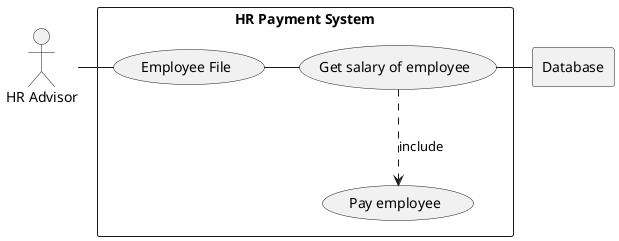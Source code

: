 @startuml


actor HR as "HR Advisor"

rectangle Database

rectangle "HR Payment System" {


    usecase UC5 as "Employee File"

    usecase UC4 as "Get salary of employee"

    usecase UCa as "Pay employee"

    HR - UC5
    UC4 ..> UCa : include
    UC4 - Database
    UC5 - UC4
@enduml